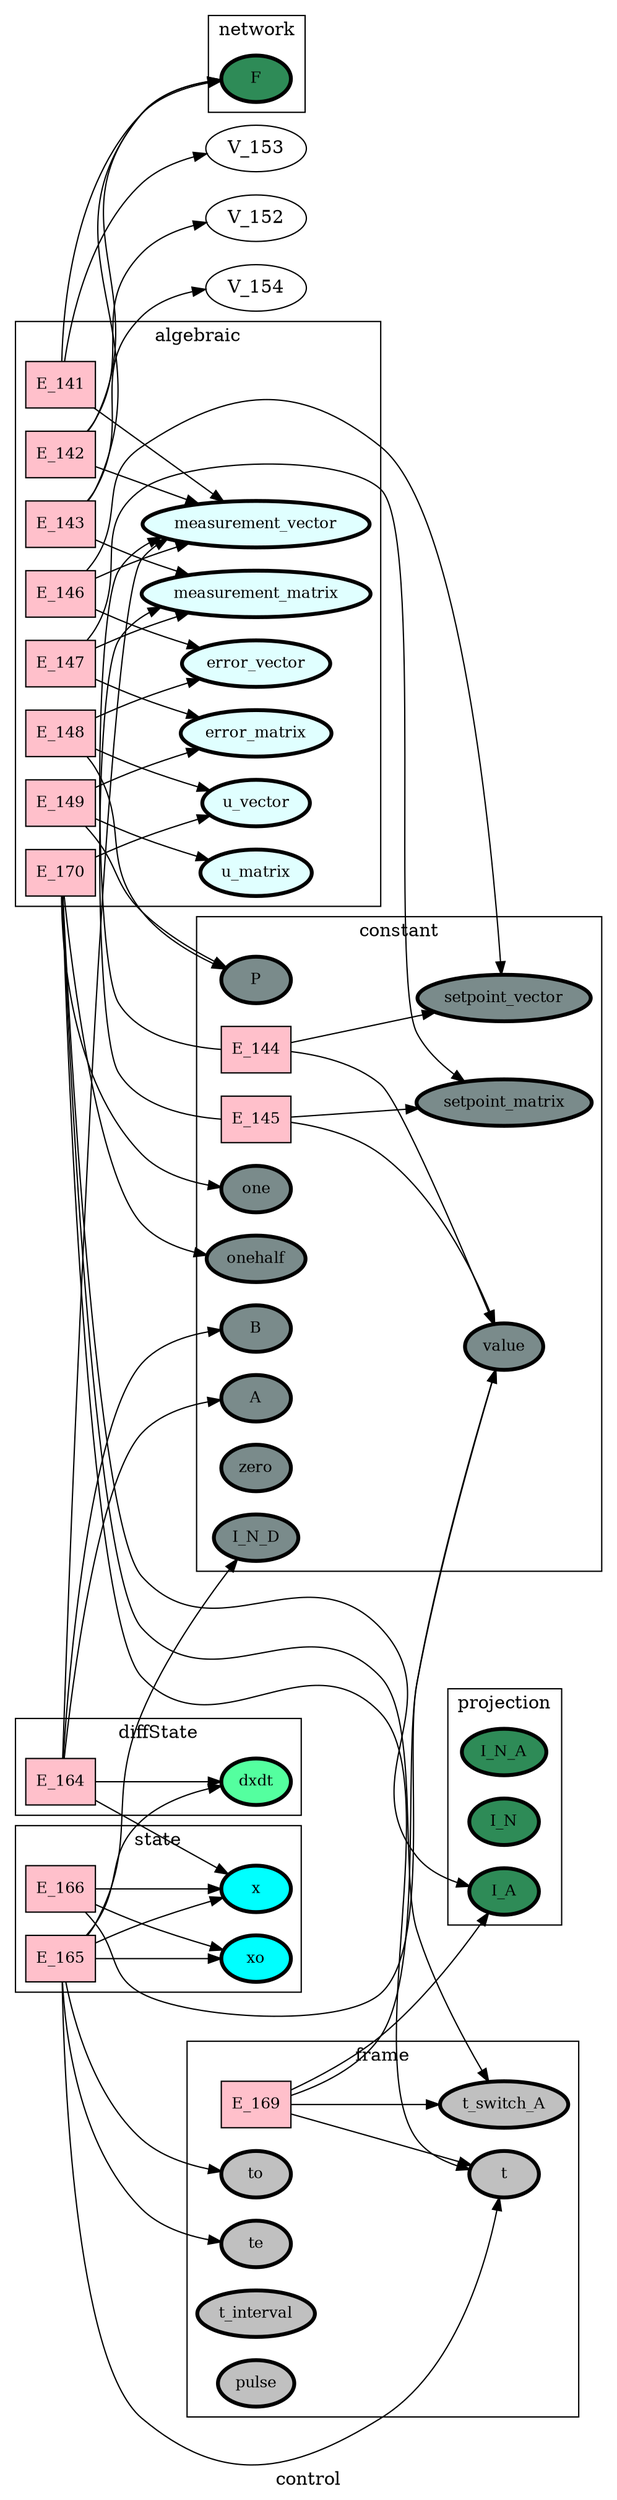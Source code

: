 digraph control {
label=control;
rankdir=LR;
subgraph cluster_control___dataFlow {
label=dataFlow;
rankdir=LR;
}

subgraph cluster_control___input {
label=input;
rankdir=LR;
}

subgraph cluster_control___output {
label=output;
rankdir=LR;
}

subgraph cluster_control___network {
label=network;
rankdir=LR;
V_10 [fillcolor=seagreen, fontsize=12, label=F, penwidth=3, style=filled];
}

subgraph cluster_control___projection {
label=projection;
rankdir=LR;
V_48 [fillcolor=seagreen4, fontsize=12, label=I_N_A, penwidth=3, style=filled];
V_96 [fillcolor=seagreen4, fontsize=12, label=I_N, penwidth=3, style=filled];
V_97 [fillcolor=seagreen4, fontsize=12, label=I_A, penwidth=3, style=filled];
}

subgraph cluster_control___localIndex {
label=localIndex;
rankdir=LR;
}

E_169 -> V_1  [splines=ortho];
E_169 -> V_4  [splines=ortho];
E_169 -> V_97  [splines=ortho];
subgraph cluster_control___frame {
label=frame;
rankdir=LR;
V_185 [fillcolor=grey, fontsize=12, label=t_switch_A, penwidth=3, style=filled];
V_4 [fillcolor=grey, fontsize=12, label=t, penwidth=3, style=filled];
V_5 [fillcolor=grey, fontsize=12, label=to, penwidth=3, style=filled];
V_6 [fillcolor=grey, fontsize=12, label=te, penwidth=3, style=filled];
V_7 [fillcolor=grey, fontsize=12, label=t_interval, penwidth=3, style=filled];
V_9 [fillcolor=grey, fontsize=12, label=pulse, penwidth=3, style=filled];
E_169 [fillcolor=pink, fontsize=12, shape=box, style=filled];
E_169 -> V_185  [splines=ortho];
}

E_165 -> V_181  [splines=ortho];
E_165 -> V_182  [splines=ortho];
E_165 -> V_183  [splines=ortho];
E_165 -> V_4  [splines=ortho];
E_165 -> V_5  [splines=ortho];
E_165 -> V_6  [splines=ortho];
E_166 -> V_1  [splines=ortho];
E_166 -> V_179  [splines=ortho];
subgraph cluster_control___state {
label=state;
rankdir=LR;
V_179 [fillcolor=cyan, fontsize=12, label=x, penwidth=3, style=filled];
V_183 [fillcolor=cyan, fontsize=12, label=xo, penwidth=3, style=filled];
E_165 [fillcolor=pink, fontsize=12, shape=box, style=filled];
E_165 -> V_179  [splines=ortho];
E_166 [fillcolor=pink, fontsize=12, shape=box, style=filled];
E_166 -> V_183  [splines=ortho];
}

E_144 -> V_1  [splines=ortho];
E_144 -> V_155  [splines=ortho];
E_145 -> V_1  [splines=ortho];
E_145 -> V_156  [splines=ortho];
subgraph cluster_control___constant {
label=constant;
rankdir=LR;
V_1 [fillcolor=lightcyan4, fontsize=12, label=value, penwidth=3, style=filled];
V_157 [fillcolor=lightcyan4, fontsize=12, label=setpoint_vector, penwidth=3, style=filled];
V_158 [fillcolor=lightcyan4, fontsize=12, label=setpoint_matrix, penwidth=3, style=filled];
V_159 [fillcolor=lightcyan4, fontsize=12, label=P, penwidth=3, style=filled];
V_177 [fillcolor=lightcyan4, fontsize=12, label=A, penwidth=3, style=filled];
V_178 [fillcolor=lightcyan4, fontsize=12, label=B, penwidth=3, style=filled];
V_181 [fillcolor=lightcyan4, fontsize=12, label=I_N_D, penwidth=3, style=filled];
V_2 [fillcolor=lightcyan4, fontsize=12, label=one, penwidth=3, style=filled];
V_3 [fillcolor=lightcyan4, fontsize=12, label=zero, penwidth=3, style=filled];
V_8 [fillcolor=lightcyan4, fontsize=12, label=onehalf, penwidth=3, style=filled];
E_144 [fillcolor=pink, fontsize=12, shape=box, style=filled];
E_144 -> V_157  [splines=ortho];
E_145 [fillcolor=pink, fontsize=12, shape=box, style=filled];
E_145 -> V_158  [splines=ortho];
}

E_164 -> V_155  [splines=ortho];
E_164 -> V_177  [splines=ortho];
E_164 -> V_178  [splines=ortho];
E_164 -> V_179  [splines=ortho];
subgraph cluster_control___diffState {
label=diffState;
rankdir=LR;
V_182 [fillcolor=seagreen1, fontsize=12, label=dxdt, penwidth=3, style=filled];
E_164 [fillcolor=pink, fontsize=12, shape=box, style=filled];
E_164 -> V_182  [splines=ortho];
}

E_141 -> V_10  [splines=ortho];
E_141 -> V_153  [splines=ortho];
E_142 -> V_10  [splines=ortho];
E_142 -> V_152  [splines=ortho];
E_143 -> V_10  [splines=ortho];
E_143 -> V_154  [splines=ortho];
E_146 -> V_155  [splines=ortho];
E_146 -> V_157  [splines=ortho];
E_147 -> V_156  [splines=ortho];
E_147 -> V_158  [splines=ortho];
E_148 -> V_159  [splines=ortho];
E_148 -> V_160  [splines=ortho];
E_170 -> V_185  [splines=ortho];
E_170 -> V_2  [splines=ortho];
E_170 -> V_4  [splines=ortho];
E_170 -> V_8  [splines=ortho];
E_170 -> V_97  [splines=ortho];
E_149 -> V_159  [splines=ortho];
E_149 -> V_161  [splines=ortho];
subgraph cluster_control___algebraic {
label=algebraic;
rankdir=LR;
V_155 [fillcolor=lightcyan1, fontsize=12, label=measurement_vector, penwidth=3, style=filled];
V_156 [fillcolor=lightcyan1, fontsize=12, label=measurement_matrix, penwidth=3, style=filled];
V_160 [fillcolor=lightcyan1, fontsize=12, label=error_vector, penwidth=3, style=filled];
V_161 [fillcolor=lightcyan1, fontsize=12, label=error_matrix, penwidth=3, style=filled];
V_162 [fillcolor=lightcyan1, fontsize=12, label=u_vector, penwidth=3, style=filled];
V_163 [fillcolor=lightcyan1, fontsize=12, label=u_matrix, penwidth=3, style=filled];
E_141 [fillcolor=pink, fontsize=12, shape=box, style=filled];
E_141 -> V_155  [splines=ortho];
E_142 [fillcolor=pink, fontsize=12, shape=box, style=filled];
E_142 -> V_155  [splines=ortho];
E_143 [fillcolor=pink, fontsize=12, shape=box, style=filled];
E_143 -> V_156  [splines=ortho];
E_146 [fillcolor=pink, fontsize=12, shape=box, style=filled];
E_146 -> V_160  [splines=ortho];
E_147 [fillcolor=pink, fontsize=12, shape=box, style=filled];
E_147 -> V_161  [splines=ortho];
E_148 [fillcolor=pink, fontsize=12, shape=box, style=filled];
E_148 -> V_162  [splines=ortho];
E_170 [fillcolor=pink, fontsize=12, shape=box, style=filled];
E_170 -> V_162  [splines=ortho];
E_149 [fillcolor=pink, fontsize=12, shape=box, style=filled];
E_149 -> V_163  [splines=ortho];
}

}
